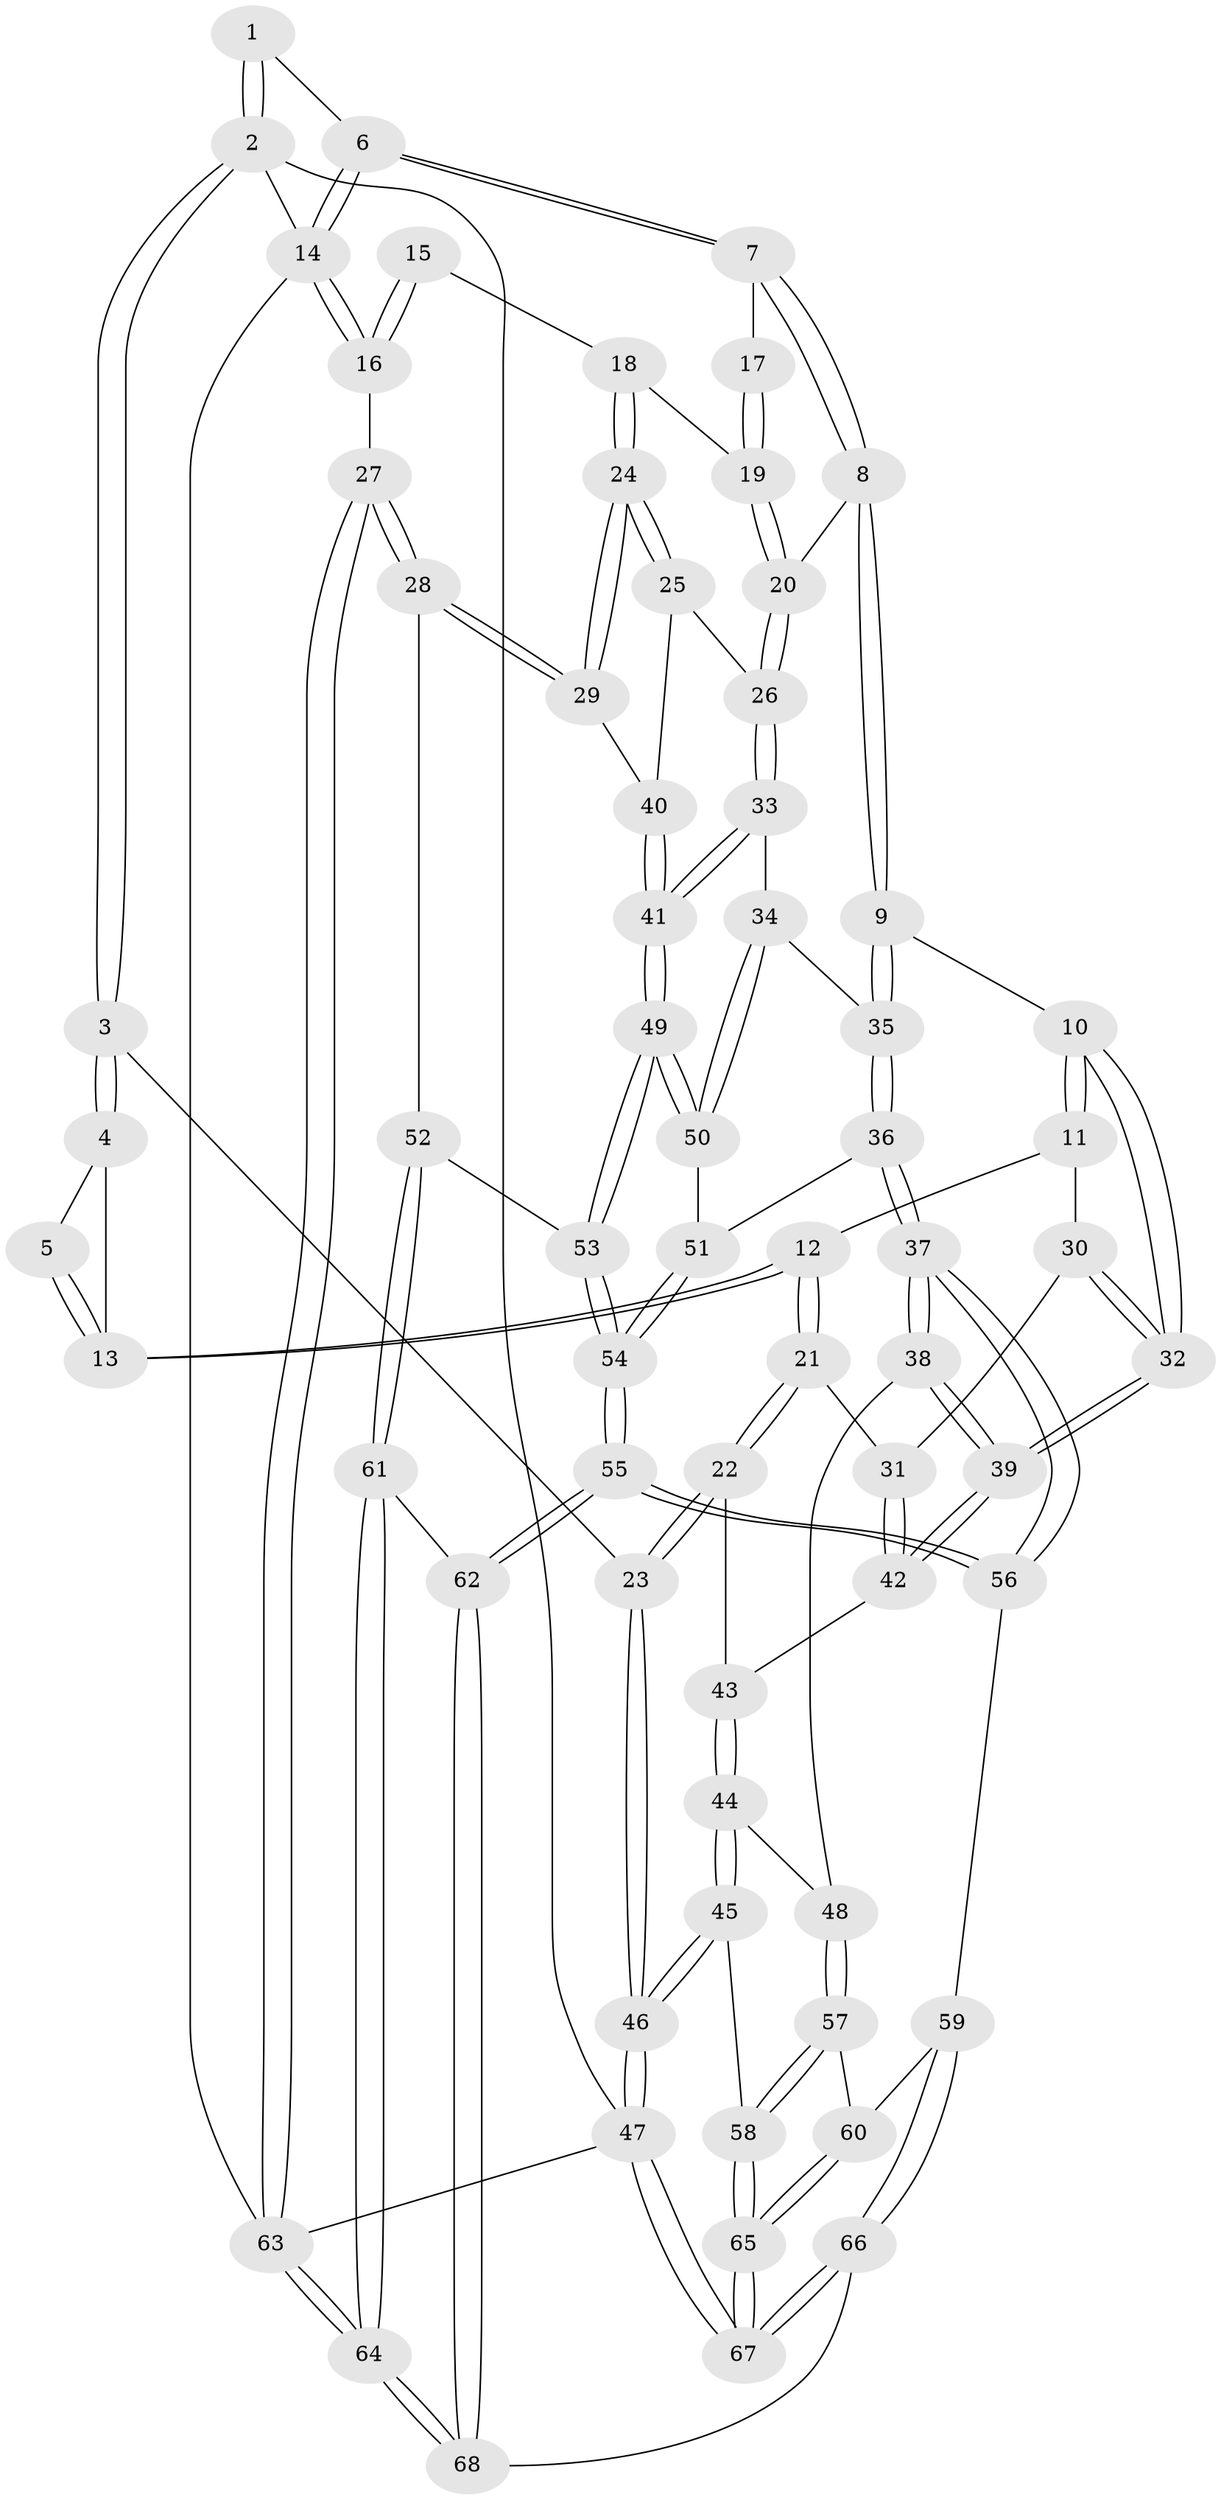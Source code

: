 // Generated by graph-tools (version 1.1) at 2025/38/03/09/25 02:38:45]
// undirected, 68 vertices, 167 edges
graph export_dot {
graph [start="1"]
  node [color=gray90,style=filled];
  1 [pos="+0.3680763849526354+0"];
  2 [pos="+0+0"];
  3 [pos="+0+0.16090805429245475"];
  4 [pos="+0+0.17181033988116284"];
  5 [pos="+0.2404870168067626+0.07703927677819178"];
  6 [pos="+0.6411691531901541+0"];
  7 [pos="+0.624801803248351+0.11704685094259905"];
  8 [pos="+0.5657872817097659+0.28680413346625444"];
  9 [pos="+0.4777557943616586+0.34087696825957425"];
  10 [pos="+0.45792620633686737+0.34354042989679634"];
  11 [pos="+0.4042860971776916+0.3418492768733809"];
  12 [pos="+0.34604981248394434+0.33000282065378633"];
  13 [pos="+0.2907756100175455+0.2823116585615559"];
  14 [pos="+1+0"];
  15 [pos="+1+0.27498775272529186"];
  16 [pos="+1+0.19590251959222876"];
  17 [pos="+0.8721856193041384+0.25612983437468934"];
  18 [pos="+0.9144742522833382+0.38352445240098054"];
  19 [pos="+0.9019640998952567+0.3786654437951923"];
  20 [pos="+0.6656941124512833+0.39299969891870096"];
  21 [pos="+0.07201931300253232+0.47330424642798097"];
  22 [pos="+0.05987091587096158+0.4732582492512809"];
  23 [pos="+0+0.3916654137765317"];
  24 [pos="+0.9601501224101189+0.556920468839463"];
  25 [pos="+0.7913849091201579+0.5027529998160428"];
  26 [pos="+0.6777045275525163+0.41605005094389125"];
  27 [pos="+1+0.6383612672018907"];
  28 [pos="+1+0.6259810507799751"];
  29 [pos="+1+0.6142898198244896"];
  30 [pos="+0.26048841369838777+0.5293010670497459"];
  31 [pos="+0.11751384271505584+0.5059832033445718"];
  32 [pos="+0.2805520265338239+0.6604095589251918"];
  33 [pos="+0.677677054987902+0.4164882354653324"];
  34 [pos="+0.6007625805059049+0.6716618402873757"];
  35 [pos="+0.4793586563761496+0.6628299762116454"];
  36 [pos="+0.44776002846096474+0.6995364636648057"];
  37 [pos="+0.4000595084315897+0.7320136005149149"];
  38 [pos="+0.2746199962988973+0.6904263631756228"];
  39 [pos="+0.2744298738849411+0.6893907928342106"];
  40 [pos="+0.7789117260329068+0.6129498631571283"];
  41 [pos="+0.7232399139090906+0.7239892943926642"];
  42 [pos="+0.23655425302964814+0.6459015001653213"];
  43 [pos="+0.08881083743411733+0.610098648256089"];
  44 [pos="+0.11286188218990033+0.7349593756730385"];
  45 [pos="+0.09285652674451077+0.7480940561044793"];
  46 [pos="+0+0.7835335202389211"];
  47 [pos="+0+1"];
  48 [pos="+0.22537460863976674+0.7240258304437378"];
  49 [pos="+0.7225990543618024+0.7287140819856817"];
  50 [pos="+0.6565973845667138+0.704042985851953"];
  51 [pos="+0.5596870893951637+0.7928469438361722"];
  52 [pos="+0.8170167964884009+0.7590069771287764"];
  53 [pos="+0.7278488569383348+0.7360495196179275"];
  54 [pos="+0.6175782730280651+0.92088330850557"];
  55 [pos="+0.5924856697042598+1"];
  56 [pos="+0.40805012250582784+0.8229021660995718"];
  57 [pos="+0.22832624581182012+0.8705616609568301"];
  58 [pos="+0.1327347226984251+0.9207710798415448"];
  59 [pos="+0.3121465226720708+0.9170845918076483"];
  60 [pos="+0.2952822613952481+0.9126304587292402"];
  61 [pos="+0.8316193084575556+0.8140379137092106"];
  62 [pos="+0.5937464354842863+1"];
  63 [pos="+1+1"];
  64 [pos="+1+1"];
  65 [pos="+0.027866429373476487+1"];
  66 [pos="+0.3940525008188734+1"];
  67 [pos="+0+1"];
  68 [pos="+0.6238922359245914+1"];
  1 -- 2;
  1 -- 2;
  1 -- 6;
  2 -- 3;
  2 -- 3;
  2 -- 14;
  2 -- 47;
  3 -- 4;
  3 -- 4;
  3 -- 23;
  4 -- 5;
  4 -- 13;
  5 -- 13;
  5 -- 13;
  6 -- 7;
  6 -- 7;
  6 -- 14;
  6 -- 14;
  7 -- 8;
  7 -- 8;
  7 -- 17;
  8 -- 9;
  8 -- 9;
  8 -- 20;
  9 -- 10;
  9 -- 35;
  9 -- 35;
  10 -- 11;
  10 -- 11;
  10 -- 32;
  10 -- 32;
  11 -- 12;
  11 -- 30;
  12 -- 13;
  12 -- 13;
  12 -- 21;
  12 -- 21;
  14 -- 16;
  14 -- 16;
  14 -- 63;
  15 -- 16;
  15 -- 16;
  15 -- 18;
  16 -- 27;
  17 -- 19;
  17 -- 19;
  18 -- 19;
  18 -- 24;
  18 -- 24;
  19 -- 20;
  19 -- 20;
  20 -- 26;
  20 -- 26;
  21 -- 22;
  21 -- 22;
  21 -- 31;
  22 -- 23;
  22 -- 23;
  22 -- 43;
  23 -- 46;
  23 -- 46;
  24 -- 25;
  24 -- 25;
  24 -- 29;
  24 -- 29;
  25 -- 26;
  25 -- 40;
  26 -- 33;
  26 -- 33;
  27 -- 28;
  27 -- 28;
  27 -- 63;
  27 -- 63;
  28 -- 29;
  28 -- 29;
  28 -- 52;
  29 -- 40;
  30 -- 31;
  30 -- 32;
  30 -- 32;
  31 -- 42;
  31 -- 42;
  32 -- 39;
  32 -- 39;
  33 -- 34;
  33 -- 41;
  33 -- 41;
  34 -- 35;
  34 -- 50;
  34 -- 50;
  35 -- 36;
  35 -- 36;
  36 -- 37;
  36 -- 37;
  36 -- 51;
  37 -- 38;
  37 -- 38;
  37 -- 56;
  37 -- 56;
  38 -- 39;
  38 -- 39;
  38 -- 48;
  39 -- 42;
  39 -- 42;
  40 -- 41;
  40 -- 41;
  41 -- 49;
  41 -- 49;
  42 -- 43;
  43 -- 44;
  43 -- 44;
  44 -- 45;
  44 -- 45;
  44 -- 48;
  45 -- 46;
  45 -- 46;
  45 -- 58;
  46 -- 47;
  46 -- 47;
  47 -- 67;
  47 -- 67;
  47 -- 63;
  48 -- 57;
  48 -- 57;
  49 -- 50;
  49 -- 50;
  49 -- 53;
  49 -- 53;
  50 -- 51;
  51 -- 54;
  51 -- 54;
  52 -- 53;
  52 -- 61;
  52 -- 61;
  53 -- 54;
  53 -- 54;
  54 -- 55;
  54 -- 55;
  55 -- 56;
  55 -- 56;
  55 -- 62;
  55 -- 62;
  56 -- 59;
  57 -- 58;
  57 -- 58;
  57 -- 60;
  58 -- 65;
  58 -- 65;
  59 -- 60;
  59 -- 66;
  59 -- 66;
  60 -- 65;
  60 -- 65;
  61 -- 62;
  61 -- 64;
  61 -- 64;
  62 -- 68;
  62 -- 68;
  63 -- 64;
  63 -- 64;
  64 -- 68;
  64 -- 68;
  65 -- 67;
  65 -- 67;
  66 -- 67;
  66 -- 67;
  66 -- 68;
}
